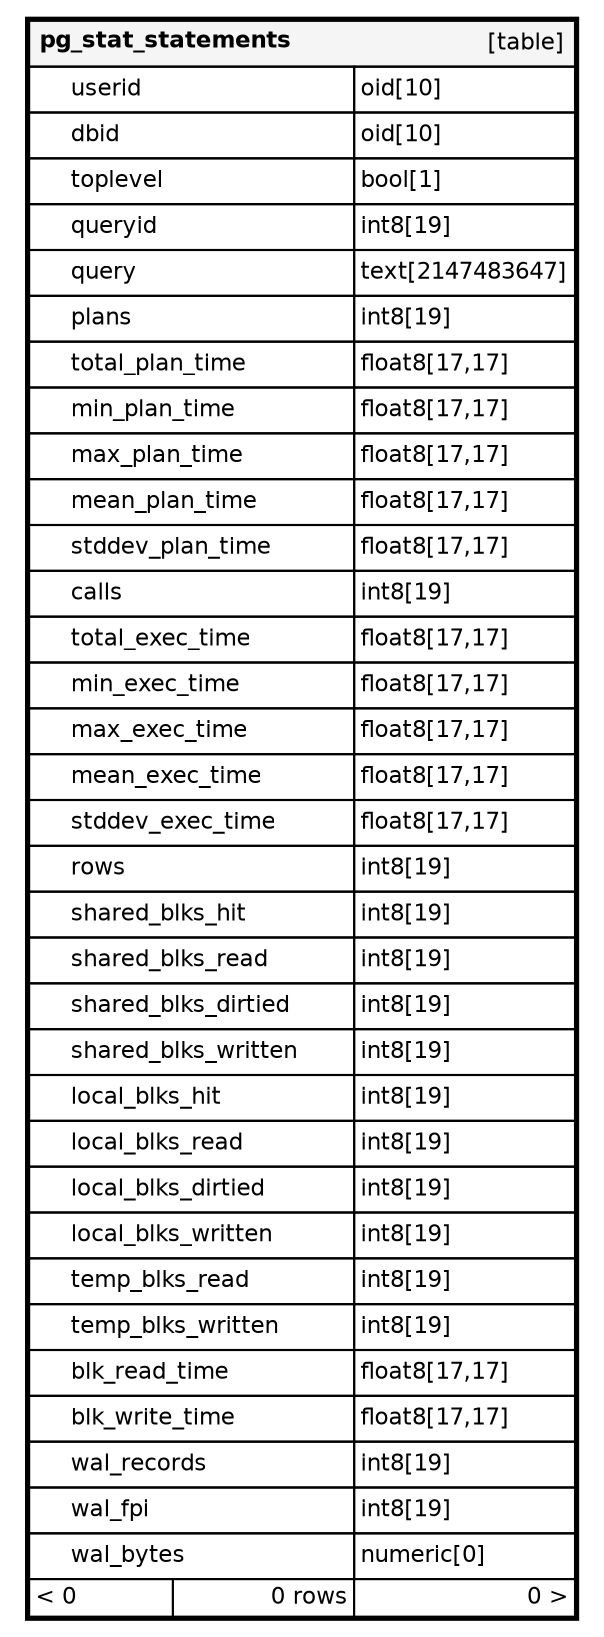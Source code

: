 digraph "orphans" {
  graph [    rankdir="RL"    bgcolor="#ffffff"    nodesep="0.18"    ranksep="0.46"    fontname="Helvetica"    fontsize="11"    ration="compress"  ];  node [    fontname="Helvetica"    fontsize="11"    shape="plaintext"  ];  edge [    arrowsize="0.8"  ];
  "pg_stat_statements" [
   label=<
    <TABLE BORDER="2" CELLBORDER="1" CELLSPACING="0" BGCOLOR="#ffffff">
      <TR><TD COLSPAN="4"  BGCOLOR="#f5f5f5"><TABLE BORDER="0" CELLSPACING="0"><TR><TD ALIGN="LEFT" FIXEDSIZE="TRUE" WIDTH="132" HEIGHT="16"><B>pg_stat_statements</B></TD><TD ALIGN="RIGHT">[table]</TD></TR></TABLE></TD></TR>
      <TR><TD PORT="userid" COLSPAN="2" ALIGN="LEFT"><TABLE BORDER="0" CELLSPACING="0" ALIGN="LEFT"><TR ALIGN="LEFT"><TD ALIGN="LEFT" FIXEDSIZE="TRUE" WIDTH="15" HEIGHT="16"></TD><TD ALIGN="LEFT" FIXEDSIZE="TRUE" WIDTH="135" HEIGHT="16">userid</TD></TR></TABLE></TD><TD PORT="userid.type" ALIGN="LEFT">oid[10]</TD></TR>
      <TR><TD PORT="dbid" COLSPAN="2" ALIGN="LEFT"><TABLE BORDER="0" CELLSPACING="0" ALIGN="LEFT"><TR ALIGN="LEFT"><TD ALIGN="LEFT" FIXEDSIZE="TRUE" WIDTH="15" HEIGHT="16"></TD><TD ALIGN="LEFT" FIXEDSIZE="TRUE" WIDTH="135" HEIGHT="16">dbid</TD></TR></TABLE></TD><TD PORT="dbid.type" ALIGN="LEFT">oid[10]</TD></TR>
      <TR><TD PORT="toplevel" COLSPAN="2" ALIGN="LEFT"><TABLE BORDER="0" CELLSPACING="0" ALIGN="LEFT"><TR ALIGN="LEFT"><TD ALIGN="LEFT" FIXEDSIZE="TRUE" WIDTH="15" HEIGHT="16"></TD><TD ALIGN="LEFT" FIXEDSIZE="TRUE" WIDTH="135" HEIGHT="16">toplevel</TD></TR></TABLE></TD><TD PORT="toplevel.type" ALIGN="LEFT">bool[1]</TD></TR>
      <TR><TD PORT="queryid" COLSPAN="2" ALIGN="LEFT"><TABLE BORDER="0" CELLSPACING="0" ALIGN="LEFT"><TR ALIGN="LEFT"><TD ALIGN="LEFT" FIXEDSIZE="TRUE" WIDTH="15" HEIGHT="16"></TD><TD ALIGN="LEFT" FIXEDSIZE="TRUE" WIDTH="135" HEIGHT="16">queryid</TD></TR></TABLE></TD><TD PORT="queryid.type" ALIGN="LEFT">int8[19]</TD></TR>
      <TR><TD PORT="query" COLSPAN="2" ALIGN="LEFT"><TABLE BORDER="0" CELLSPACING="0" ALIGN="LEFT"><TR ALIGN="LEFT"><TD ALIGN="LEFT" FIXEDSIZE="TRUE" WIDTH="15" HEIGHT="16"></TD><TD ALIGN="LEFT" FIXEDSIZE="TRUE" WIDTH="135" HEIGHT="16">query</TD></TR></TABLE></TD><TD PORT="query.type" ALIGN="LEFT">text[2147483647]</TD></TR>
      <TR><TD PORT="plans" COLSPAN="2" ALIGN="LEFT"><TABLE BORDER="0" CELLSPACING="0" ALIGN="LEFT"><TR ALIGN="LEFT"><TD ALIGN="LEFT" FIXEDSIZE="TRUE" WIDTH="15" HEIGHT="16"></TD><TD ALIGN="LEFT" FIXEDSIZE="TRUE" WIDTH="135" HEIGHT="16">plans</TD></TR></TABLE></TD><TD PORT="plans.type" ALIGN="LEFT">int8[19]</TD></TR>
      <TR><TD PORT="total_plan_time" COLSPAN="2" ALIGN="LEFT"><TABLE BORDER="0" CELLSPACING="0" ALIGN="LEFT"><TR ALIGN="LEFT"><TD ALIGN="LEFT" FIXEDSIZE="TRUE" WIDTH="15" HEIGHT="16"></TD><TD ALIGN="LEFT" FIXEDSIZE="TRUE" WIDTH="135" HEIGHT="16">total_plan_time</TD></TR></TABLE></TD><TD PORT="total_plan_time.type" ALIGN="LEFT">float8[17,17]</TD></TR>
      <TR><TD PORT="min_plan_time" COLSPAN="2" ALIGN="LEFT"><TABLE BORDER="0" CELLSPACING="0" ALIGN="LEFT"><TR ALIGN="LEFT"><TD ALIGN="LEFT" FIXEDSIZE="TRUE" WIDTH="15" HEIGHT="16"></TD><TD ALIGN="LEFT" FIXEDSIZE="TRUE" WIDTH="135" HEIGHT="16">min_plan_time</TD></TR></TABLE></TD><TD PORT="min_plan_time.type" ALIGN="LEFT">float8[17,17]</TD></TR>
      <TR><TD PORT="max_plan_time" COLSPAN="2" ALIGN="LEFT"><TABLE BORDER="0" CELLSPACING="0" ALIGN="LEFT"><TR ALIGN="LEFT"><TD ALIGN="LEFT" FIXEDSIZE="TRUE" WIDTH="15" HEIGHT="16"></TD><TD ALIGN="LEFT" FIXEDSIZE="TRUE" WIDTH="135" HEIGHT="16">max_plan_time</TD></TR></TABLE></TD><TD PORT="max_plan_time.type" ALIGN="LEFT">float8[17,17]</TD></TR>
      <TR><TD PORT="mean_plan_time" COLSPAN="2" ALIGN="LEFT"><TABLE BORDER="0" CELLSPACING="0" ALIGN="LEFT"><TR ALIGN="LEFT"><TD ALIGN="LEFT" FIXEDSIZE="TRUE" WIDTH="15" HEIGHT="16"></TD><TD ALIGN="LEFT" FIXEDSIZE="TRUE" WIDTH="135" HEIGHT="16">mean_plan_time</TD></TR></TABLE></TD><TD PORT="mean_plan_time.type" ALIGN="LEFT">float8[17,17]</TD></TR>
      <TR><TD PORT="stddev_plan_time" COLSPAN="2" ALIGN="LEFT"><TABLE BORDER="0" CELLSPACING="0" ALIGN="LEFT"><TR ALIGN="LEFT"><TD ALIGN="LEFT" FIXEDSIZE="TRUE" WIDTH="15" HEIGHT="16"></TD><TD ALIGN="LEFT" FIXEDSIZE="TRUE" WIDTH="135" HEIGHT="16">stddev_plan_time</TD></TR></TABLE></TD><TD PORT="stddev_plan_time.type" ALIGN="LEFT">float8[17,17]</TD></TR>
      <TR><TD PORT="calls" COLSPAN="2" ALIGN="LEFT"><TABLE BORDER="0" CELLSPACING="0" ALIGN="LEFT"><TR ALIGN="LEFT"><TD ALIGN="LEFT" FIXEDSIZE="TRUE" WIDTH="15" HEIGHT="16"></TD><TD ALIGN="LEFT" FIXEDSIZE="TRUE" WIDTH="135" HEIGHT="16">calls</TD></TR></TABLE></TD><TD PORT="calls.type" ALIGN="LEFT">int8[19]</TD></TR>
      <TR><TD PORT="total_exec_time" COLSPAN="2" ALIGN="LEFT"><TABLE BORDER="0" CELLSPACING="0" ALIGN="LEFT"><TR ALIGN="LEFT"><TD ALIGN="LEFT" FIXEDSIZE="TRUE" WIDTH="15" HEIGHT="16"></TD><TD ALIGN="LEFT" FIXEDSIZE="TRUE" WIDTH="135" HEIGHT="16">total_exec_time</TD></TR></TABLE></TD><TD PORT="total_exec_time.type" ALIGN="LEFT">float8[17,17]</TD></TR>
      <TR><TD PORT="min_exec_time" COLSPAN="2" ALIGN="LEFT"><TABLE BORDER="0" CELLSPACING="0" ALIGN="LEFT"><TR ALIGN="LEFT"><TD ALIGN="LEFT" FIXEDSIZE="TRUE" WIDTH="15" HEIGHT="16"></TD><TD ALIGN="LEFT" FIXEDSIZE="TRUE" WIDTH="135" HEIGHT="16">min_exec_time</TD></TR></TABLE></TD><TD PORT="min_exec_time.type" ALIGN="LEFT">float8[17,17]</TD></TR>
      <TR><TD PORT="max_exec_time" COLSPAN="2" ALIGN="LEFT"><TABLE BORDER="0" CELLSPACING="0" ALIGN="LEFT"><TR ALIGN="LEFT"><TD ALIGN="LEFT" FIXEDSIZE="TRUE" WIDTH="15" HEIGHT="16"></TD><TD ALIGN="LEFT" FIXEDSIZE="TRUE" WIDTH="135" HEIGHT="16">max_exec_time</TD></TR></TABLE></TD><TD PORT="max_exec_time.type" ALIGN="LEFT">float8[17,17]</TD></TR>
      <TR><TD PORT="mean_exec_time" COLSPAN="2" ALIGN="LEFT"><TABLE BORDER="0" CELLSPACING="0" ALIGN="LEFT"><TR ALIGN="LEFT"><TD ALIGN="LEFT" FIXEDSIZE="TRUE" WIDTH="15" HEIGHT="16"></TD><TD ALIGN="LEFT" FIXEDSIZE="TRUE" WIDTH="135" HEIGHT="16">mean_exec_time</TD></TR></TABLE></TD><TD PORT="mean_exec_time.type" ALIGN="LEFT">float8[17,17]</TD></TR>
      <TR><TD PORT="stddev_exec_time" COLSPAN="2" ALIGN="LEFT"><TABLE BORDER="0" CELLSPACING="0" ALIGN="LEFT"><TR ALIGN="LEFT"><TD ALIGN="LEFT" FIXEDSIZE="TRUE" WIDTH="15" HEIGHT="16"></TD><TD ALIGN="LEFT" FIXEDSIZE="TRUE" WIDTH="135" HEIGHT="16">stddev_exec_time</TD></TR></TABLE></TD><TD PORT="stddev_exec_time.type" ALIGN="LEFT">float8[17,17]</TD></TR>
      <TR><TD PORT="rows" COLSPAN="2" ALIGN="LEFT"><TABLE BORDER="0" CELLSPACING="0" ALIGN="LEFT"><TR ALIGN="LEFT"><TD ALIGN="LEFT" FIXEDSIZE="TRUE" WIDTH="15" HEIGHT="16"></TD><TD ALIGN="LEFT" FIXEDSIZE="TRUE" WIDTH="135" HEIGHT="16">rows</TD></TR></TABLE></TD><TD PORT="rows.type" ALIGN="LEFT">int8[19]</TD></TR>
      <TR><TD PORT="shared_blks_hit" COLSPAN="2" ALIGN="LEFT"><TABLE BORDER="0" CELLSPACING="0" ALIGN="LEFT"><TR ALIGN="LEFT"><TD ALIGN="LEFT" FIXEDSIZE="TRUE" WIDTH="15" HEIGHT="16"></TD><TD ALIGN="LEFT" FIXEDSIZE="TRUE" WIDTH="135" HEIGHT="16">shared_blks_hit</TD></TR></TABLE></TD><TD PORT="shared_blks_hit.type" ALIGN="LEFT">int8[19]</TD></TR>
      <TR><TD PORT="shared_blks_read" COLSPAN="2" ALIGN="LEFT"><TABLE BORDER="0" CELLSPACING="0" ALIGN="LEFT"><TR ALIGN="LEFT"><TD ALIGN="LEFT" FIXEDSIZE="TRUE" WIDTH="15" HEIGHT="16"></TD><TD ALIGN="LEFT" FIXEDSIZE="TRUE" WIDTH="135" HEIGHT="16">shared_blks_read</TD></TR></TABLE></TD><TD PORT="shared_blks_read.type" ALIGN="LEFT">int8[19]</TD></TR>
      <TR><TD PORT="shared_blks_dirtied" COLSPAN="2" ALIGN="LEFT"><TABLE BORDER="0" CELLSPACING="0" ALIGN="LEFT"><TR ALIGN="LEFT"><TD ALIGN="LEFT" FIXEDSIZE="TRUE" WIDTH="15" HEIGHT="16"></TD><TD ALIGN="LEFT" FIXEDSIZE="TRUE" WIDTH="135" HEIGHT="16">shared_blks_dirtied</TD></TR></TABLE></TD><TD PORT="shared_blks_dirtied.type" ALIGN="LEFT">int8[19]</TD></TR>
      <TR><TD PORT="shared_blks_written" COLSPAN="2" ALIGN="LEFT"><TABLE BORDER="0" CELLSPACING="0" ALIGN="LEFT"><TR ALIGN="LEFT"><TD ALIGN="LEFT" FIXEDSIZE="TRUE" WIDTH="15" HEIGHT="16"></TD><TD ALIGN="LEFT" FIXEDSIZE="TRUE" WIDTH="135" HEIGHT="16">shared_blks_written</TD></TR></TABLE></TD><TD PORT="shared_blks_written.type" ALIGN="LEFT">int8[19]</TD></TR>
      <TR><TD PORT="local_blks_hit" COLSPAN="2" ALIGN="LEFT"><TABLE BORDER="0" CELLSPACING="0" ALIGN="LEFT"><TR ALIGN="LEFT"><TD ALIGN="LEFT" FIXEDSIZE="TRUE" WIDTH="15" HEIGHT="16"></TD><TD ALIGN="LEFT" FIXEDSIZE="TRUE" WIDTH="135" HEIGHT="16">local_blks_hit</TD></TR></TABLE></TD><TD PORT="local_blks_hit.type" ALIGN="LEFT">int8[19]</TD></TR>
      <TR><TD PORT="local_blks_read" COLSPAN="2" ALIGN="LEFT"><TABLE BORDER="0" CELLSPACING="0" ALIGN="LEFT"><TR ALIGN="LEFT"><TD ALIGN="LEFT" FIXEDSIZE="TRUE" WIDTH="15" HEIGHT="16"></TD><TD ALIGN="LEFT" FIXEDSIZE="TRUE" WIDTH="135" HEIGHT="16">local_blks_read</TD></TR></TABLE></TD><TD PORT="local_blks_read.type" ALIGN="LEFT">int8[19]</TD></TR>
      <TR><TD PORT="local_blks_dirtied" COLSPAN="2" ALIGN="LEFT"><TABLE BORDER="0" CELLSPACING="0" ALIGN="LEFT"><TR ALIGN="LEFT"><TD ALIGN="LEFT" FIXEDSIZE="TRUE" WIDTH="15" HEIGHT="16"></TD><TD ALIGN="LEFT" FIXEDSIZE="TRUE" WIDTH="135" HEIGHT="16">local_blks_dirtied</TD></TR></TABLE></TD><TD PORT="local_blks_dirtied.type" ALIGN="LEFT">int8[19]</TD></TR>
      <TR><TD PORT="local_blks_written" COLSPAN="2" ALIGN="LEFT"><TABLE BORDER="0" CELLSPACING="0" ALIGN="LEFT"><TR ALIGN="LEFT"><TD ALIGN="LEFT" FIXEDSIZE="TRUE" WIDTH="15" HEIGHT="16"></TD><TD ALIGN="LEFT" FIXEDSIZE="TRUE" WIDTH="135" HEIGHT="16">local_blks_written</TD></TR></TABLE></TD><TD PORT="local_blks_written.type" ALIGN="LEFT">int8[19]</TD></TR>
      <TR><TD PORT="temp_blks_read" COLSPAN="2" ALIGN="LEFT"><TABLE BORDER="0" CELLSPACING="0" ALIGN="LEFT"><TR ALIGN="LEFT"><TD ALIGN="LEFT" FIXEDSIZE="TRUE" WIDTH="15" HEIGHT="16"></TD><TD ALIGN="LEFT" FIXEDSIZE="TRUE" WIDTH="135" HEIGHT="16">temp_blks_read</TD></TR></TABLE></TD><TD PORT="temp_blks_read.type" ALIGN="LEFT">int8[19]</TD></TR>
      <TR><TD PORT="temp_blks_written" COLSPAN="2" ALIGN="LEFT"><TABLE BORDER="0" CELLSPACING="0" ALIGN="LEFT"><TR ALIGN="LEFT"><TD ALIGN="LEFT" FIXEDSIZE="TRUE" WIDTH="15" HEIGHT="16"></TD><TD ALIGN="LEFT" FIXEDSIZE="TRUE" WIDTH="135" HEIGHT="16">temp_blks_written</TD></TR></TABLE></TD><TD PORT="temp_blks_written.type" ALIGN="LEFT">int8[19]</TD></TR>
      <TR><TD PORT="blk_read_time" COLSPAN="2" ALIGN="LEFT"><TABLE BORDER="0" CELLSPACING="0" ALIGN="LEFT"><TR ALIGN="LEFT"><TD ALIGN="LEFT" FIXEDSIZE="TRUE" WIDTH="15" HEIGHT="16"></TD><TD ALIGN="LEFT" FIXEDSIZE="TRUE" WIDTH="135" HEIGHT="16">blk_read_time</TD></TR></TABLE></TD><TD PORT="blk_read_time.type" ALIGN="LEFT">float8[17,17]</TD></TR>
      <TR><TD PORT="blk_write_time" COLSPAN="2" ALIGN="LEFT"><TABLE BORDER="0" CELLSPACING="0" ALIGN="LEFT"><TR ALIGN="LEFT"><TD ALIGN="LEFT" FIXEDSIZE="TRUE" WIDTH="15" HEIGHT="16"></TD><TD ALIGN="LEFT" FIXEDSIZE="TRUE" WIDTH="135" HEIGHT="16">blk_write_time</TD></TR></TABLE></TD><TD PORT="blk_write_time.type" ALIGN="LEFT">float8[17,17]</TD></TR>
      <TR><TD PORT="wal_records" COLSPAN="2" ALIGN="LEFT"><TABLE BORDER="0" CELLSPACING="0" ALIGN="LEFT"><TR ALIGN="LEFT"><TD ALIGN="LEFT" FIXEDSIZE="TRUE" WIDTH="15" HEIGHT="16"></TD><TD ALIGN="LEFT" FIXEDSIZE="TRUE" WIDTH="135" HEIGHT="16">wal_records</TD></TR></TABLE></TD><TD PORT="wal_records.type" ALIGN="LEFT">int8[19]</TD></TR>
      <TR><TD PORT="wal_fpi" COLSPAN="2" ALIGN="LEFT"><TABLE BORDER="0" CELLSPACING="0" ALIGN="LEFT"><TR ALIGN="LEFT"><TD ALIGN="LEFT" FIXEDSIZE="TRUE" WIDTH="15" HEIGHT="16"></TD><TD ALIGN="LEFT" FIXEDSIZE="TRUE" WIDTH="135" HEIGHT="16">wal_fpi</TD></TR></TABLE></TD><TD PORT="wal_fpi.type" ALIGN="LEFT">int8[19]</TD></TR>
      <TR><TD PORT="wal_bytes" COLSPAN="2" ALIGN="LEFT"><TABLE BORDER="0" CELLSPACING="0" ALIGN="LEFT"><TR ALIGN="LEFT"><TD ALIGN="LEFT" FIXEDSIZE="TRUE" WIDTH="15" HEIGHT="16"></TD><TD ALIGN="LEFT" FIXEDSIZE="TRUE" WIDTH="135" HEIGHT="16">wal_bytes</TD></TR></TABLE></TD><TD PORT="wal_bytes.type" ALIGN="LEFT">numeric[0]</TD></TR>
      <TR><TD ALIGN="LEFT" BGCOLOR="#ffffff">&lt; 0</TD><TD ALIGN="RIGHT" BGCOLOR="#ffffff">0 rows</TD><TD ALIGN="RIGHT" BGCOLOR="#ffffff">0 &gt;</TD></TR>
    </TABLE>>
    URL="tables/pg_stat_statements.html"
    target="_top"
    tooltip="pg_stat_statements"
  ];
}
